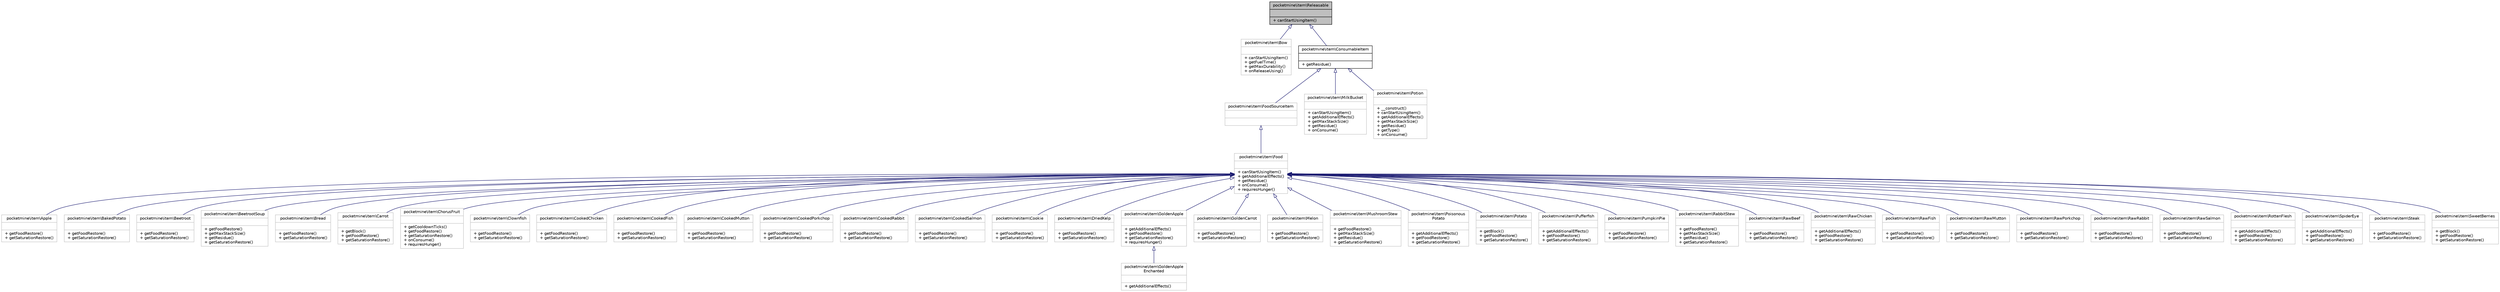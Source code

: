 digraph "pocketmine\item\Releasable"
{
 // INTERACTIVE_SVG=YES
 // LATEX_PDF_SIZE
  edge [fontname="Helvetica",fontsize="10",labelfontname="Helvetica",labelfontsize="10"];
  node [fontname="Helvetica",fontsize="10",shape=record];
  Node1 [label="{pocketmine\\item\\Releasable\n||+ canStartUsingItem()\l}",height=0.2,width=0.4,color="black", fillcolor="grey75", style="filled", fontcolor="black",tooltip=" "];
  Node1 -> Node2 [dir="back",color="midnightblue",fontsize="10",style="solid",arrowtail="onormal",fontname="Helvetica"];
  Node2 [label="{pocketmine\\item\\Bow\n||+ canStartUsingItem()\l+ getFuelTime()\l+ getMaxDurability()\l+ onReleaseUsing()\l}",height=0.2,width=0.4,color="grey75", fillcolor="white", style="filled",URL="$d5/dbc/classpocketmine_1_1item_1_1_bow.html",tooltip=" "];
  Node1 -> Node3 [dir="back",color="midnightblue",fontsize="10",style="solid",arrowtail="onormal",fontname="Helvetica"];
  Node3 [label="{pocketmine\\item\\ConsumableItem\n||+ getResidue()\l}",height=0.2,width=0.4,color="black", fillcolor="white", style="filled",URL="$d2/de2/interfacepocketmine_1_1item_1_1_consumable_item.html",tooltip=" "];
  Node3 -> Node4 [dir="back",color="midnightblue",fontsize="10",style="solid",arrowtail="onormal",fontname="Helvetica"];
  Node4 [label="{pocketmine\\item\\FoodSourceItem\n||}",height=0.2,width=0.4,color="grey75", fillcolor="white", style="filled",URL="$de/d44/interfacepocketmine_1_1item_1_1_food_source_item.html",tooltip=" "];
  Node4 -> Node5 [dir="back",color="midnightblue",fontsize="10",style="solid",arrowtail="onormal",fontname="Helvetica"];
  Node5 [label="{pocketmine\\item\\Food\n||+ canStartUsingItem()\l+ getAdditionalEffects()\l+ getResidue()\l+ onConsume()\l+ requiresHunger()\l}",height=0.2,width=0.4,color="grey75", fillcolor="white", style="filled",URL="$dc/de1/classpocketmine_1_1item_1_1_food.html",tooltip=" "];
  Node5 -> Node6 [dir="back",color="midnightblue",fontsize="10",style="solid",arrowtail="onormal",fontname="Helvetica"];
  Node6 [label="{pocketmine\\item\\Apple\n||+ getFoodRestore()\l+ getSaturationRestore()\l}",height=0.2,width=0.4,color="grey75", fillcolor="white", style="filled",URL="$dd/dd1/classpocketmine_1_1item_1_1_apple.html",tooltip=" "];
  Node5 -> Node7 [dir="back",color="midnightblue",fontsize="10",style="solid",arrowtail="onormal",fontname="Helvetica"];
  Node7 [label="{pocketmine\\item\\BakedPotato\n||+ getFoodRestore()\l+ getSaturationRestore()\l}",height=0.2,width=0.4,color="grey75", fillcolor="white", style="filled",URL="$d2/d25/classpocketmine_1_1item_1_1_baked_potato.html",tooltip=" "];
  Node5 -> Node8 [dir="back",color="midnightblue",fontsize="10",style="solid",arrowtail="onormal",fontname="Helvetica"];
  Node8 [label="{pocketmine\\item\\Beetroot\n||+ getFoodRestore()\l+ getSaturationRestore()\l}",height=0.2,width=0.4,color="grey75", fillcolor="white", style="filled",URL="$d2/dd2/classpocketmine_1_1item_1_1_beetroot.html",tooltip=" "];
  Node5 -> Node9 [dir="back",color="midnightblue",fontsize="10",style="solid",arrowtail="onormal",fontname="Helvetica"];
  Node9 [label="{pocketmine\\item\\BeetrootSoup\n||+ getFoodRestore()\l+ getMaxStackSize()\l+ getResidue()\l+ getSaturationRestore()\l}",height=0.2,width=0.4,color="grey75", fillcolor="white", style="filled",URL="$df/d75/classpocketmine_1_1item_1_1_beetroot_soup.html",tooltip=" "];
  Node5 -> Node10 [dir="back",color="midnightblue",fontsize="10",style="solid",arrowtail="onormal",fontname="Helvetica"];
  Node10 [label="{pocketmine\\item\\Bread\n||+ getFoodRestore()\l+ getSaturationRestore()\l}",height=0.2,width=0.4,color="grey75", fillcolor="white", style="filled",URL="$dd/d60/classpocketmine_1_1item_1_1_bread.html",tooltip=" "];
  Node5 -> Node11 [dir="back",color="midnightblue",fontsize="10",style="solid",arrowtail="onormal",fontname="Helvetica"];
  Node11 [label="{pocketmine\\item\\Carrot\n||+ getBlock()\l+ getFoodRestore()\l+ getSaturationRestore()\l}",height=0.2,width=0.4,color="grey75", fillcolor="white", style="filled",URL="$d4/d82/classpocketmine_1_1item_1_1_carrot.html",tooltip=" "];
  Node5 -> Node12 [dir="back",color="midnightblue",fontsize="10",style="solid",arrowtail="onormal",fontname="Helvetica"];
  Node12 [label="{pocketmine\\item\\ChorusFruit\n||+ getCooldownTicks()\l+ getFoodRestore()\l+ getSaturationRestore()\l+ onConsume()\l+ requiresHunger()\l}",height=0.2,width=0.4,color="grey75", fillcolor="white", style="filled",URL="$de/d16/classpocketmine_1_1item_1_1_chorus_fruit.html",tooltip=" "];
  Node5 -> Node13 [dir="back",color="midnightblue",fontsize="10",style="solid",arrowtail="onormal",fontname="Helvetica"];
  Node13 [label="{pocketmine\\item\\Clownfish\n||+ getFoodRestore()\l+ getSaturationRestore()\l}",height=0.2,width=0.4,color="grey75", fillcolor="white", style="filled",URL="$df/d43/classpocketmine_1_1item_1_1_clownfish.html",tooltip=" "];
  Node5 -> Node14 [dir="back",color="midnightblue",fontsize="10",style="solid",arrowtail="onormal",fontname="Helvetica"];
  Node14 [label="{pocketmine\\item\\CookedChicken\n||+ getFoodRestore()\l+ getSaturationRestore()\l}",height=0.2,width=0.4,color="grey75", fillcolor="white", style="filled",URL="$de/d45/classpocketmine_1_1item_1_1_cooked_chicken.html",tooltip=" "];
  Node5 -> Node15 [dir="back",color="midnightblue",fontsize="10",style="solid",arrowtail="onormal",fontname="Helvetica"];
  Node15 [label="{pocketmine\\item\\CookedFish\n||+ getFoodRestore()\l+ getSaturationRestore()\l}",height=0.2,width=0.4,color="grey75", fillcolor="white", style="filled",URL="$dc/dc2/classpocketmine_1_1item_1_1_cooked_fish.html",tooltip=" "];
  Node5 -> Node16 [dir="back",color="midnightblue",fontsize="10",style="solid",arrowtail="onormal",fontname="Helvetica"];
  Node16 [label="{pocketmine\\item\\CookedMutton\n||+ getFoodRestore()\l+ getSaturationRestore()\l}",height=0.2,width=0.4,color="grey75", fillcolor="white", style="filled",URL="$d1/d50/classpocketmine_1_1item_1_1_cooked_mutton.html",tooltip=" "];
  Node5 -> Node17 [dir="back",color="midnightblue",fontsize="10",style="solid",arrowtail="onormal",fontname="Helvetica"];
  Node17 [label="{pocketmine\\item\\CookedPorkchop\n||+ getFoodRestore()\l+ getSaturationRestore()\l}",height=0.2,width=0.4,color="grey75", fillcolor="white", style="filled",URL="$dc/db1/classpocketmine_1_1item_1_1_cooked_porkchop.html",tooltip=" "];
  Node5 -> Node18 [dir="back",color="midnightblue",fontsize="10",style="solid",arrowtail="onormal",fontname="Helvetica"];
  Node18 [label="{pocketmine\\item\\CookedRabbit\n||+ getFoodRestore()\l+ getSaturationRestore()\l}",height=0.2,width=0.4,color="grey75", fillcolor="white", style="filled",URL="$dc/d54/classpocketmine_1_1item_1_1_cooked_rabbit.html",tooltip=" "];
  Node5 -> Node19 [dir="back",color="midnightblue",fontsize="10",style="solid",arrowtail="onormal",fontname="Helvetica"];
  Node19 [label="{pocketmine\\item\\CookedSalmon\n||+ getFoodRestore()\l+ getSaturationRestore()\l}",height=0.2,width=0.4,color="grey75", fillcolor="white", style="filled",URL="$dd/d3a/classpocketmine_1_1item_1_1_cooked_salmon.html",tooltip=" "];
  Node5 -> Node20 [dir="back",color="midnightblue",fontsize="10",style="solid",arrowtail="onormal",fontname="Helvetica"];
  Node20 [label="{pocketmine\\item\\Cookie\n||+ getFoodRestore()\l+ getSaturationRestore()\l}",height=0.2,width=0.4,color="grey75", fillcolor="white", style="filled",URL="$d9/d0a/classpocketmine_1_1item_1_1_cookie.html",tooltip=" "];
  Node5 -> Node21 [dir="back",color="midnightblue",fontsize="10",style="solid",arrowtail="onormal",fontname="Helvetica"];
  Node21 [label="{pocketmine\\item\\DriedKelp\n||+ getFoodRestore()\l+ getSaturationRestore()\l}",height=0.2,width=0.4,color="grey75", fillcolor="white", style="filled",URL="$d8/d04/classpocketmine_1_1item_1_1_dried_kelp.html",tooltip=" "];
  Node5 -> Node22 [dir="back",color="midnightblue",fontsize="10",style="solid",arrowtail="onormal",fontname="Helvetica"];
  Node22 [label="{pocketmine\\item\\GoldenApple\n||+ getAdditionalEffects()\l+ getFoodRestore()\l+ getSaturationRestore()\l+ requiresHunger()\l}",height=0.2,width=0.4,color="grey75", fillcolor="white", style="filled",URL="$db/dc4/classpocketmine_1_1item_1_1_golden_apple.html",tooltip=" "];
  Node22 -> Node23 [dir="back",color="midnightblue",fontsize="10",style="solid",arrowtail="onormal",fontname="Helvetica"];
  Node23 [label="{pocketmine\\item\\GoldenApple\lEnchanted\n||+ getAdditionalEffects()\l}",height=0.2,width=0.4,color="grey75", fillcolor="white", style="filled",URL="$d7/dd7/classpocketmine_1_1item_1_1_golden_apple_enchanted.html",tooltip=" "];
  Node5 -> Node24 [dir="back",color="midnightblue",fontsize="10",style="solid",arrowtail="onormal",fontname="Helvetica"];
  Node24 [label="{pocketmine\\item\\GoldenCarrot\n||+ getFoodRestore()\l+ getSaturationRestore()\l}",height=0.2,width=0.4,color="grey75", fillcolor="white", style="filled",URL="$d3/d87/classpocketmine_1_1item_1_1_golden_carrot.html",tooltip=" "];
  Node5 -> Node25 [dir="back",color="midnightblue",fontsize="10",style="solid",arrowtail="onormal",fontname="Helvetica"];
  Node25 [label="{pocketmine\\item\\Melon\n||+ getFoodRestore()\l+ getSaturationRestore()\l}",height=0.2,width=0.4,color="grey75", fillcolor="white", style="filled",URL="$d7/da1/classpocketmine_1_1item_1_1_melon.html",tooltip=" "];
  Node5 -> Node26 [dir="back",color="midnightblue",fontsize="10",style="solid",arrowtail="onormal",fontname="Helvetica"];
  Node26 [label="{pocketmine\\item\\MushroomStew\n||+ getFoodRestore()\l+ getMaxStackSize()\l+ getResidue()\l+ getSaturationRestore()\l}",height=0.2,width=0.4,color="grey75", fillcolor="white", style="filled",URL="$dd/d02/classpocketmine_1_1item_1_1_mushroom_stew.html",tooltip=" "];
  Node5 -> Node27 [dir="back",color="midnightblue",fontsize="10",style="solid",arrowtail="onormal",fontname="Helvetica"];
  Node27 [label="{pocketmine\\item\\Poisonous\lPotato\n||+ getAdditionalEffects()\l+ getFoodRestore()\l+ getSaturationRestore()\l}",height=0.2,width=0.4,color="grey75", fillcolor="white", style="filled",URL="$d4/dfa/classpocketmine_1_1item_1_1_poisonous_potato.html",tooltip=" "];
  Node5 -> Node28 [dir="back",color="midnightblue",fontsize="10",style="solid",arrowtail="onormal",fontname="Helvetica"];
  Node28 [label="{pocketmine\\item\\Potato\n||+ getBlock()\l+ getFoodRestore()\l+ getSaturationRestore()\l}",height=0.2,width=0.4,color="grey75", fillcolor="white", style="filled",URL="$db/d9d/classpocketmine_1_1item_1_1_potato.html",tooltip=" "];
  Node5 -> Node29 [dir="back",color="midnightblue",fontsize="10",style="solid",arrowtail="onormal",fontname="Helvetica"];
  Node29 [label="{pocketmine\\item\\Pufferfish\n||+ getAdditionalEffects()\l+ getFoodRestore()\l+ getSaturationRestore()\l}",height=0.2,width=0.4,color="grey75", fillcolor="white", style="filled",URL="$d6/d29/classpocketmine_1_1item_1_1_pufferfish.html",tooltip=" "];
  Node5 -> Node30 [dir="back",color="midnightblue",fontsize="10",style="solid",arrowtail="onormal",fontname="Helvetica"];
  Node30 [label="{pocketmine\\item\\PumpkinPie\n||+ getFoodRestore()\l+ getSaturationRestore()\l}",height=0.2,width=0.4,color="grey75", fillcolor="white", style="filled",URL="$d3/da8/classpocketmine_1_1item_1_1_pumpkin_pie.html",tooltip=" "];
  Node5 -> Node31 [dir="back",color="midnightblue",fontsize="10",style="solid",arrowtail="onormal",fontname="Helvetica"];
  Node31 [label="{pocketmine\\item\\RabbitStew\n||+ getFoodRestore()\l+ getMaxStackSize()\l+ getResidue()\l+ getSaturationRestore()\l}",height=0.2,width=0.4,color="grey75", fillcolor="white", style="filled",URL="$d9/dda/classpocketmine_1_1item_1_1_rabbit_stew.html",tooltip=" "];
  Node5 -> Node32 [dir="back",color="midnightblue",fontsize="10",style="solid",arrowtail="onormal",fontname="Helvetica"];
  Node32 [label="{pocketmine\\item\\RawBeef\n||+ getFoodRestore()\l+ getSaturationRestore()\l}",height=0.2,width=0.4,color="grey75", fillcolor="white", style="filled",URL="$d9/d44/classpocketmine_1_1item_1_1_raw_beef.html",tooltip=" "];
  Node5 -> Node33 [dir="back",color="midnightblue",fontsize="10",style="solid",arrowtail="onormal",fontname="Helvetica"];
  Node33 [label="{pocketmine\\item\\RawChicken\n||+ getAdditionalEffects()\l+ getFoodRestore()\l+ getSaturationRestore()\l}",height=0.2,width=0.4,color="grey75", fillcolor="white", style="filled",URL="$df/d8a/classpocketmine_1_1item_1_1_raw_chicken.html",tooltip=" "];
  Node5 -> Node34 [dir="back",color="midnightblue",fontsize="10",style="solid",arrowtail="onormal",fontname="Helvetica"];
  Node34 [label="{pocketmine\\item\\RawFish\n||+ getFoodRestore()\l+ getSaturationRestore()\l}",height=0.2,width=0.4,color="grey75", fillcolor="white", style="filled",URL="$d6/d9e/classpocketmine_1_1item_1_1_raw_fish.html",tooltip=" "];
  Node5 -> Node35 [dir="back",color="midnightblue",fontsize="10",style="solid",arrowtail="onormal",fontname="Helvetica"];
  Node35 [label="{pocketmine\\item\\RawMutton\n||+ getFoodRestore()\l+ getSaturationRestore()\l}",height=0.2,width=0.4,color="grey75", fillcolor="white", style="filled",URL="$d4/dc8/classpocketmine_1_1item_1_1_raw_mutton.html",tooltip=" "];
  Node5 -> Node36 [dir="back",color="midnightblue",fontsize="10",style="solid",arrowtail="onormal",fontname="Helvetica"];
  Node36 [label="{pocketmine\\item\\RawPorkchop\n||+ getFoodRestore()\l+ getSaturationRestore()\l}",height=0.2,width=0.4,color="grey75", fillcolor="white", style="filled",URL="$d7/dfe/classpocketmine_1_1item_1_1_raw_porkchop.html",tooltip=" "];
  Node5 -> Node37 [dir="back",color="midnightblue",fontsize="10",style="solid",arrowtail="onormal",fontname="Helvetica"];
  Node37 [label="{pocketmine\\item\\RawRabbit\n||+ getFoodRestore()\l+ getSaturationRestore()\l}",height=0.2,width=0.4,color="grey75", fillcolor="white", style="filled",URL="$d3/d58/classpocketmine_1_1item_1_1_raw_rabbit.html",tooltip=" "];
  Node5 -> Node38 [dir="back",color="midnightblue",fontsize="10",style="solid",arrowtail="onormal",fontname="Helvetica"];
  Node38 [label="{pocketmine\\item\\RawSalmon\n||+ getFoodRestore()\l+ getSaturationRestore()\l}",height=0.2,width=0.4,color="grey75", fillcolor="white", style="filled",URL="$df/da2/classpocketmine_1_1item_1_1_raw_salmon.html",tooltip=" "];
  Node5 -> Node39 [dir="back",color="midnightblue",fontsize="10",style="solid",arrowtail="onormal",fontname="Helvetica"];
  Node39 [label="{pocketmine\\item\\RottenFlesh\n||+ getAdditionalEffects()\l+ getFoodRestore()\l+ getSaturationRestore()\l}",height=0.2,width=0.4,color="grey75", fillcolor="white", style="filled",URL="$dd/d1a/classpocketmine_1_1item_1_1_rotten_flesh.html",tooltip=" "];
  Node5 -> Node40 [dir="back",color="midnightblue",fontsize="10",style="solid",arrowtail="onormal",fontname="Helvetica"];
  Node40 [label="{pocketmine\\item\\SpiderEye\n||+ getAdditionalEffects()\l+ getFoodRestore()\l+ getSaturationRestore()\l}",height=0.2,width=0.4,color="grey75", fillcolor="white", style="filled",URL="$d8/d83/classpocketmine_1_1item_1_1_spider_eye.html",tooltip=" "];
  Node5 -> Node41 [dir="back",color="midnightblue",fontsize="10",style="solid",arrowtail="onormal",fontname="Helvetica"];
  Node41 [label="{pocketmine\\item\\Steak\n||+ getFoodRestore()\l+ getSaturationRestore()\l}",height=0.2,width=0.4,color="grey75", fillcolor="white", style="filled",URL="$df/dac/classpocketmine_1_1item_1_1_steak.html",tooltip=" "];
  Node5 -> Node42 [dir="back",color="midnightblue",fontsize="10",style="solid",arrowtail="onormal",fontname="Helvetica"];
  Node42 [label="{pocketmine\\item\\SweetBerries\n||+ getBlock()\l+ getFoodRestore()\l+ getSaturationRestore()\l}",height=0.2,width=0.4,color="grey75", fillcolor="white", style="filled",URL="$d6/da0/classpocketmine_1_1item_1_1_sweet_berries.html",tooltip=" "];
  Node3 -> Node43 [dir="back",color="midnightblue",fontsize="10",style="solid",arrowtail="onormal",fontname="Helvetica"];
  Node43 [label="{pocketmine\\item\\MilkBucket\n||+ canStartUsingItem()\l+ getAdditionalEffects()\l+ getMaxStackSize()\l+ getResidue()\l+ onConsume()\l}",height=0.2,width=0.4,color="grey75", fillcolor="white", style="filled",URL="$dd/dc0/classpocketmine_1_1item_1_1_milk_bucket.html",tooltip=" "];
  Node3 -> Node44 [dir="back",color="midnightblue",fontsize="10",style="solid",arrowtail="onormal",fontname="Helvetica"];
  Node44 [label="{pocketmine\\item\\Potion\n||+ __construct()\l+ canStartUsingItem()\l+ getAdditionalEffects()\l+ getMaxStackSize()\l+ getResidue()\l+ getType()\l+ onConsume()\l}",height=0.2,width=0.4,color="grey75", fillcolor="white", style="filled",URL="$d3/d00/classpocketmine_1_1item_1_1_potion.html",tooltip=" "];
}

